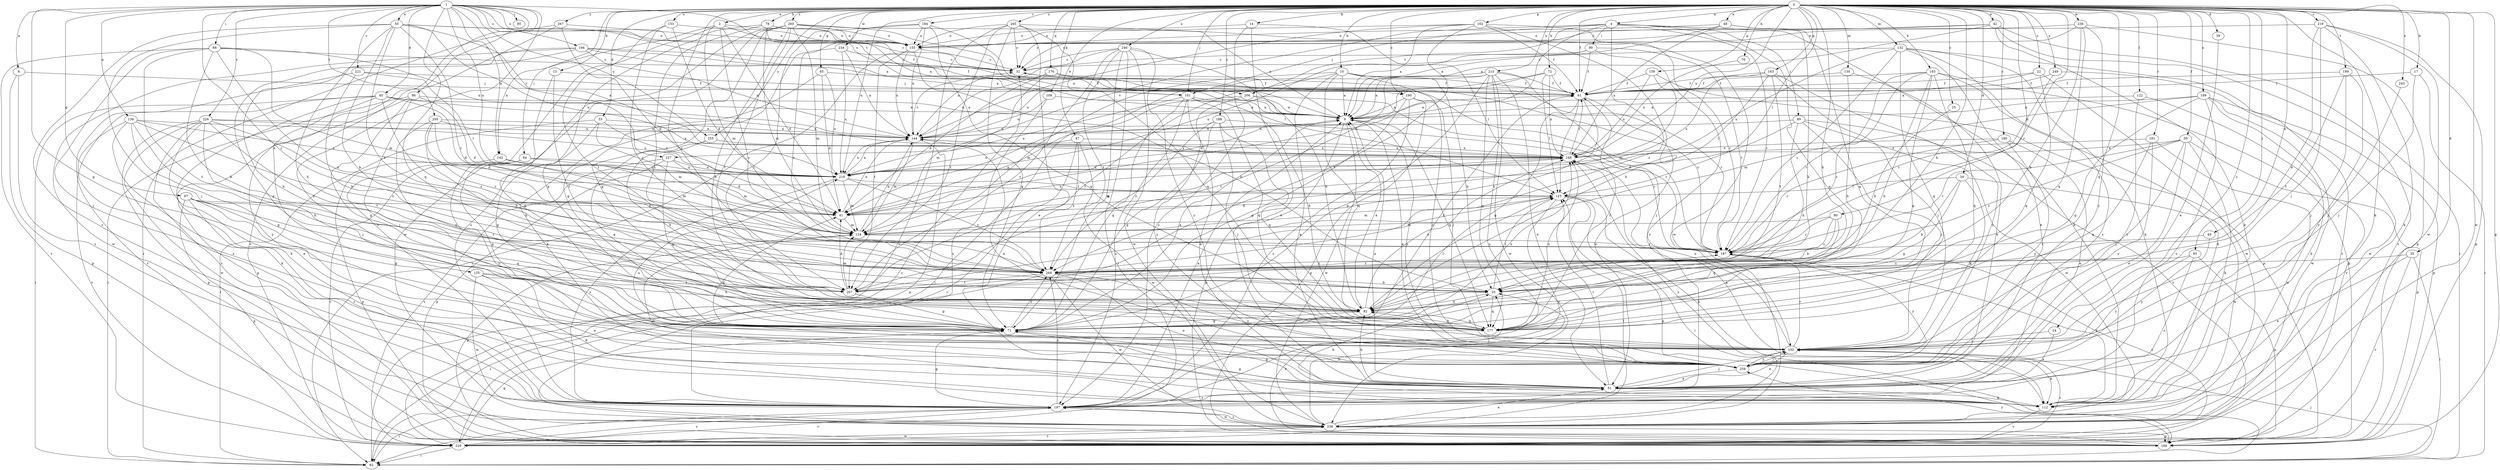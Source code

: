strict digraph  {
0;
1;
2;
4;
6;
9;
10;
13;
14;
17;
20;
22;
24;
25;
31;
33;
34;
35;
39;
40;
41;
42;
47;
48;
49;
50;
51;
59;
61;
65;
67;
71;
72;
76;
78;
80;
82;
84;
85;
86;
88;
89;
90;
92;
95;
101;
102;
103;
109;
112;
122;
123;
130;
132;
134;
135;
138;
142;
144;
153;
155;
159;
162;
163;
166;
176;
177;
180;
181;
184;
187;
188;
189;
190;
194;
197;
199;
200;
206;
207;
215;
218;
219;
221;
226;
227;
229;
234;
236;
238;
243;
246;
248;
249;
255;
259;
260;
265;
267;
269;
0 -> 2  [label=a];
0 -> 4  [label=a];
0 -> 10  [label=b];
0 -> 13  [label=b];
0 -> 14  [label=b];
0 -> 17  [label=b];
0 -> 20  [label=b];
0 -> 22  [label=c];
0 -> 24  [label=c];
0 -> 25  [label=c];
0 -> 33  [label=d];
0 -> 34  [label=d];
0 -> 35  [label=d];
0 -> 39  [label=d];
0 -> 42  [label=e];
0 -> 47  [label=e];
0 -> 48  [label=e];
0 -> 49  [label=e];
0 -> 59  [label=f];
0 -> 61  [label=f];
0 -> 65  [label=g];
0 -> 72  [label=h];
0 -> 76  [label=h];
0 -> 78  [label=h];
0 -> 80  [label=h];
0 -> 82  [label=h];
0 -> 84  [label=i];
0 -> 95  [label=j];
0 -> 101  [label=j];
0 -> 103  [label=k];
0 -> 109  [label=k];
0 -> 112  [label=k];
0 -> 122  [label=l];
0 -> 123  [label=l];
0 -> 130  [label=m];
0 -> 132  [label=m];
0 -> 153  [label=o];
0 -> 159  [label=p];
0 -> 162  [label=p];
0 -> 163  [label=p];
0 -> 166  [label=p];
0 -> 176  [label=q];
0 -> 177  [label=q];
0 -> 180  [label=r];
0 -> 181  [label=r];
0 -> 184  [label=r];
0 -> 187  [label=r];
0 -> 188  [label=s];
0 -> 189  [label=s];
0 -> 190  [label=s];
0 -> 199  [label=t];
0 -> 215  [label=u];
0 -> 218  [label=u];
0 -> 219  [label=v];
0 -> 234  [label=w];
0 -> 236  [label=w];
0 -> 238  [label=w];
0 -> 243  [label=x];
0 -> 246  [label=x];
0 -> 248  [label=x];
0 -> 249  [label=y];
0 -> 255  [label=y];
0 -> 260  [label=z];
0 -> 265  [label=z];
0 -> 267  [label=z];
0 -> 269  [label=z];
1 -> 6  [label=a];
1 -> 40  [label=d];
1 -> 50  [label=e];
1 -> 67  [label=g];
1 -> 71  [label=g];
1 -> 85  [label=i];
1 -> 86  [label=i];
1 -> 88  [label=i];
1 -> 135  [label=n];
1 -> 138  [label=n];
1 -> 142  [label=n];
1 -> 155  [label=o];
1 -> 177  [label=q];
1 -> 190  [label=s];
1 -> 194  [label=s];
1 -> 200  [label=t];
1 -> 206  [label=t];
1 -> 218  [label=u];
1 -> 221  [label=v];
1 -> 226  [label=v];
1 -> 227  [label=v];
1 -> 255  [label=y];
1 -> 259  [label=y];
1 -> 269  [label=z];
2 -> 31  [label=c];
2 -> 41  [label=d];
2 -> 134  [label=m];
2 -> 142  [label=n];
2 -> 155  [label=o];
2 -> 197  [label=s];
2 -> 269  [label=z];
4 -> 41  [label=d];
4 -> 89  [label=i];
4 -> 90  [label=i];
4 -> 101  [label=j];
4 -> 112  [label=k];
4 -> 177  [label=q];
4 -> 187  [label=r];
4 -> 206  [label=t];
4 -> 227  [label=v];
4 -> 269  [label=z];
6 -> 101  [label=j];
6 -> 166  [label=p];
6 -> 197  [label=s];
9 -> 144  [label=n];
9 -> 166  [label=p];
9 -> 177  [label=q];
9 -> 238  [label=w];
9 -> 259  [label=y];
10 -> 9  [label=a];
10 -> 20  [label=b];
10 -> 51  [label=e];
10 -> 61  [label=f];
10 -> 134  [label=m];
10 -> 177  [label=q];
10 -> 207  [label=t];
10 -> 259  [label=y];
13 -> 71  [label=g];
13 -> 101  [label=j];
13 -> 207  [label=t];
14 -> 51  [label=e];
14 -> 123  [label=l];
14 -> 155  [label=o];
14 -> 197  [label=s];
17 -> 61  [label=f];
17 -> 92  [label=i];
17 -> 102  [label=j];
20 -> 82  [label=h];
20 -> 123  [label=l];
20 -> 177  [label=q];
22 -> 9  [label=a];
22 -> 61  [label=f];
22 -> 71  [label=g];
22 -> 238  [label=w];
24 -> 51  [label=e];
24 -> 102  [label=j];
25 -> 20  [label=b];
31 -> 61  [label=f];
33 -> 71  [label=g];
33 -> 92  [label=i];
33 -> 134  [label=m];
33 -> 144  [label=n];
33 -> 218  [label=u];
34 -> 20  [label=b];
34 -> 71  [label=g];
34 -> 102  [label=j];
34 -> 123  [label=l];
34 -> 238  [label=w];
35 -> 51  [label=e];
35 -> 92  [label=i];
35 -> 229  [label=v];
35 -> 269  [label=z];
39 -> 51  [label=e];
40 -> 9  [label=a];
40 -> 41  [label=d];
40 -> 92  [label=i];
40 -> 112  [label=k];
40 -> 197  [label=s];
40 -> 248  [label=x];
40 -> 259  [label=y];
40 -> 269  [label=z];
41 -> 9  [label=a];
41 -> 134  [label=m];
41 -> 144  [label=n];
41 -> 248  [label=x];
42 -> 9  [label=a];
42 -> 31  [label=c];
42 -> 92  [label=i];
42 -> 112  [label=k];
42 -> 155  [label=o];
42 -> 229  [label=v];
47 -> 218  [label=u];
47 -> 229  [label=v];
47 -> 238  [label=w];
47 -> 248  [label=x];
47 -> 269  [label=z];
48 -> 9  [label=a];
48 -> 82  [label=h];
48 -> 155  [label=o];
48 -> 177  [label=q];
48 -> 248  [label=x];
49 -> 187  [label=r];
49 -> 259  [label=y];
50 -> 9  [label=a];
50 -> 20  [label=b];
50 -> 82  [label=h];
50 -> 102  [label=j];
50 -> 155  [label=o];
50 -> 187  [label=r];
50 -> 197  [label=s];
50 -> 218  [label=u];
50 -> 248  [label=x];
50 -> 269  [label=z];
51 -> 9  [label=a];
51 -> 71  [label=g];
51 -> 82  [label=h];
51 -> 102  [label=j];
51 -> 112  [label=k];
51 -> 123  [label=l];
51 -> 197  [label=s];
59 -> 51  [label=e];
59 -> 102  [label=j];
59 -> 112  [label=k];
59 -> 166  [label=p];
59 -> 187  [label=r];
59 -> 248  [label=x];
59 -> 269  [label=z];
61 -> 9  [label=a];
61 -> 51  [label=e];
61 -> 71  [label=g];
61 -> 123  [label=l];
61 -> 269  [label=z];
65 -> 41  [label=d];
65 -> 61  [label=f];
65 -> 112  [label=k];
65 -> 218  [label=u];
67 -> 41  [label=d];
67 -> 71  [label=g];
67 -> 166  [label=p];
67 -> 177  [label=q];
67 -> 197  [label=s];
67 -> 269  [label=z];
71 -> 9  [label=a];
71 -> 61  [label=f];
71 -> 102  [label=j];
71 -> 248  [label=x];
71 -> 269  [label=z];
72 -> 41  [label=d];
72 -> 61  [label=f];
72 -> 123  [label=l];
72 -> 144  [label=n];
72 -> 248  [label=x];
76 -> 248  [label=x];
78 -> 9  [label=a];
78 -> 61  [label=f];
78 -> 71  [label=g];
78 -> 134  [label=m];
78 -> 155  [label=o];
78 -> 207  [label=t];
80 -> 20  [label=b];
80 -> 134  [label=m];
80 -> 177  [label=q];
80 -> 187  [label=r];
80 -> 269  [label=z];
82 -> 9  [label=a];
82 -> 71  [label=g];
82 -> 123  [label=l];
82 -> 177  [label=q];
82 -> 248  [label=x];
84 -> 41  [label=d];
84 -> 71  [label=g];
84 -> 218  [label=u];
84 -> 229  [label=v];
84 -> 259  [label=y];
86 -> 9  [label=a];
86 -> 41  [label=d];
86 -> 71  [label=g];
86 -> 92  [label=i];
86 -> 102  [label=j];
86 -> 166  [label=p];
88 -> 20  [label=b];
88 -> 31  [label=c];
88 -> 102  [label=j];
88 -> 134  [label=m];
88 -> 144  [label=n];
88 -> 207  [label=t];
88 -> 229  [label=v];
88 -> 269  [label=z];
89 -> 41  [label=d];
89 -> 82  [label=h];
89 -> 102  [label=j];
89 -> 144  [label=n];
89 -> 229  [label=v];
89 -> 238  [label=w];
90 -> 31  [label=c];
90 -> 61  [label=f];
90 -> 187  [label=r];
90 -> 197  [label=s];
90 -> 218  [label=u];
92 -> 31  [label=c];
92 -> 102  [label=j];
95 -> 166  [label=p];
95 -> 197  [label=s];
95 -> 259  [label=y];
95 -> 269  [label=z];
101 -> 9  [label=a];
101 -> 51  [label=e];
101 -> 71  [label=g];
101 -> 82  [label=h];
101 -> 177  [label=q];
101 -> 197  [label=s];
101 -> 218  [label=u];
102 -> 41  [label=d];
102 -> 51  [label=e];
102 -> 112  [label=k];
102 -> 187  [label=r];
102 -> 229  [label=v];
102 -> 248  [label=x];
102 -> 259  [label=y];
103 -> 61  [label=f];
103 -> 71  [label=g];
103 -> 82  [label=h];
103 -> 112  [label=k];
103 -> 166  [label=p];
103 -> 177  [label=q];
103 -> 187  [label=r];
103 -> 269  [label=z];
109 -> 9  [label=a];
109 -> 144  [label=n];
109 -> 197  [label=s];
112 -> 20  [label=b];
112 -> 71  [label=g];
112 -> 134  [label=m];
112 -> 229  [label=v];
122 -> 9  [label=a];
122 -> 229  [label=v];
122 -> 259  [label=y];
123 -> 41  [label=d];
123 -> 92  [label=i];
123 -> 112  [label=k];
123 -> 134  [label=m];
123 -> 166  [label=p];
123 -> 197  [label=s];
130 -> 51  [label=e];
130 -> 61  [label=f];
130 -> 82  [label=h];
132 -> 31  [label=c];
132 -> 51  [label=e];
132 -> 112  [label=k];
132 -> 177  [label=q];
132 -> 187  [label=r];
132 -> 197  [label=s];
132 -> 218  [label=u];
132 -> 229  [label=v];
134 -> 144  [label=n];
134 -> 166  [label=p];
134 -> 187  [label=r];
135 -> 51  [label=e];
135 -> 82  [label=h];
135 -> 112  [label=k];
135 -> 207  [label=t];
135 -> 238  [label=w];
138 -> 71  [label=g];
138 -> 82  [label=h];
138 -> 112  [label=k];
138 -> 144  [label=n];
138 -> 218  [label=u];
138 -> 229  [label=v];
138 -> 269  [label=z];
142 -> 134  [label=m];
142 -> 166  [label=p];
142 -> 218  [label=u];
144 -> 31  [label=c];
144 -> 134  [label=m];
144 -> 166  [label=p];
144 -> 218  [label=u];
144 -> 248  [label=x];
153 -> 41  [label=d];
153 -> 155  [label=o];
153 -> 207  [label=t];
153 -> 269  [label=z];
155 -> 20  [label=b];
155 -> 31  [label=c];
155 -> 92  [label=i];
155 -> 144  [label=n];
155 -> 207  [label=t];
159 -> 61  [label=f];
159 -> 134  [label=m];
159 -> 166  [label=p];
159 -> 248  [label=x];
162 -> 9  [label=a];
162 -> 61  [label=f];
162 -> 82  [label=h];
162 -> 144  [label=n];
162 -> 155  [label=o];
162 -> 207  [label=t];
162 -> 238  [label=w];
163 -> 61  [label=f];
163 -> 102  [label=j];
163 -> 123  [label=l];
163 -> 207  [label=t];
163 -> 218  [label=u];
163 -> 259  [label=y];
166 -> 20  [label=b];
166 -> 259  [label=y];
176 -> 41  [label=d];
176 -> 61  [label=f];
176 -> 134  [label=m];
176 -> 144  [label=n];
176 -> 187  [label=r];
177 -> 61  [label=f];
177 -> 82  [label=h];
177 -> 248  [label=x];
180 -> 51  [label=e];
180 -> 187  [label=r];
180 -> 248  [label=x];
180 -> 259  [label=y];
181 -> 177  [label=q];
181 -> 238  [label=w];
181 -> 248  [label=x];
181 -> 259  [label=y];
184 -> 144  [label=n];
184 -> 155  [label=o];
184 -> 177  [label=q];
184 -> 187  [label=r];
184 -> 207  [label=t];
184 -> 269  [label=z];
187 -> 31  [label=c];
187 -> 112  [label=k];
187 -> 229  [label=v];
187 -> 259  [label=y];
187 -> 269  [label=z];
188 -> 71  [label=g];
188 -> 102  [label=j];
188 -> 144  [label=n];
188 -> 177  [label=q];
188 -> 187  [label=r];
188 -> 269  [label=z];
189 -> 9  [label=a];
189 -> 71  [label=g];
189 -> 112  [label=k];
189 -> 134  [label=m];
189 -> 166  [label=p];
189 -> 197  [label=s];
189 -> 238  [label=w];
190 -> 9  [label=a];
190 -> 71  [label=g];
190 -> 102  [label=j];
190 -> 166  [label=p];
190 -> 197  [label=s];
194 -> 9  [label=a];
194 -> 31  [label=c];
194 -> 61  [label=f];
194 -> 71  [label=g];
194 -> 82  [label=h];
194 -> 144  [label=n];
194 -> 238  [label=w];
197 -> 9  [label=a];
197 -> 71  [label=g];
197 -> 92  [label=i];
197 -> 229  [label=v];
197 -> 238  [label=w];
197 -> 269  [label=z];
199 -> 61  [label=f];
199 -> 102  [label=j];
199 -> 207  [label=t];
199 -> 259  [label=y];
200 -> 41  [label=d];
200 -> 82  [label=h];
200 -> 144  [label=n];
200 -> 177  [label=q];
200 -> 187  [label=r];
200 -> 248  [label=x];
206 -> 9  [label=a];
206 -> 92  [label=i];
206 -> 187  [label=r];
206 -> 259  [label=y];
207 -> 41  [label=d];
207 -> 71  [label=g];
207 -> 123  [label=l];
207 -> 134  [label=m];
215 -> 9  [label=a];
215 -> 41  [label=d];
215 -> 51  [label=e];
215 -> 61  [label=f];
215 -> 71  [label=g];
215 -> 102  [label=j];
215 -> 177  [label=q];
215 -> 197  [label=s];
215 -> 207  [label=t];
215 -> 238  [label=w];
218 -> 123  [label=l];
218 -> 134  [label=m];
218 -> 144  [label=n];
218 -> 197  [label=s];
218 -> 269  [label=z];
219 -> 20  [label=b];
219 -> 102  [label=j];
219 -> 112  [label=k];
219 -> 155  [label=o];
219 -> 166  [label=p];
219 -> 238  [label=w];
221 -> 20  [label=b];
221 -> 61  [label=f];
221 -> 123  [label=l];
221 -> 229  [label=v];
226 -> 20  [label=b];
226 -> 51  [label=e];
226 -> 102  [label=j];
226 -> 144  [label=n];
226 -> 166  [label=p];
226 -> 197  [label=s];
226 -> 207  [label=t];
226 -> 218  [label=u];
226 -> 238  [label=w];
227 -> 71  [label=g];
227 -> 134  [label=m];
227 -> 166  [label=p];
227 -> 218  [label=u];
227 -> 229  [label=v];
229 -> 71  [label=g];
229 -> 92  [label=i];
229 -> 123  [label=l];
229 -> 197  [label=s];
229 -> 238  [label=w];
234 -> 31  [label=c];
234 -> 71  [label=g];
234 -> 144  [label=n];
234 -> 218  [label=u];
236 -> 20  [label=b];
236 -> 31  [label=c];
236 -> 155  [label=o];
236 -> 166  [label=p];
236 -> 177  [label=q];
236 -> 259  [label=y];
238 -> 20  [label=b];
238 -> 51  [label=e];
238 -> 166  [label=p];
238 -> 197  [label=s];
238 -> 229  [label=v];
238 -> 248  [label=x];
243 -> 102  [label=j];
246 -> 31  [label=c];
246 -> 71  [label=g];
246 -> 82  [label=h];
246 -> 92  [label=i];
246 -> 144  [label=n];
246 -> 207  [label=t];
246 -> 238  [label=w];
246 -> 259  [label=y];
246 -> 269  [label=z];
248 -> 61  [label=f];
248 -> 112  [label=k];
248 -> 134  [label=m];
248 -> 144  [label=n];
248 -> 218  [label=u];
249 -> 61  [label=f];
249 -> 187  [label=r];
249 -> 238  [label=w];
255 -> 71  [label=g];
255 -> 82  [label=h];
255 -> 248  [label=x];
259 -> 9  [label=a];
259 -> 51  [label=e];
259 -> 102  [label=j];
259 -> 144  [label=n];
259 -> 218  [label=u];
260 -> 9  [label=a];
260 -> 71  [label=g];
260 -> 82  [label=h];
260 -> 123  [label=l];
260 -> 134  [label=m];
260 -> 155  [label=o];
260 -> 197  [label=s];
260 -> 207  [label=t];
260 -> 238  [label=w];
265 -> 31  [label=c];
265 -> 51  [label=e];
265 -> 71  [label=g];
265 -> 155  [label=o];
265 -> 177  [label=q];
265 -> 187  [label=r];
265 -> 207  [label=t];
265 -> 229  [label=v];
267 -> 41  [label=d];
267 -> 92  [label=i];
267 -> 155  [label=o];
267 -> 229  [label=v];
269 -> 20  [label=b];
269 -> 51  [label=e];
269 -> 92  [label=i];
269 -> 187  [label=r];
269 -> 207  [label=t];
269 -> 238  [label=w];
269 -> 259  [label=y];
}

